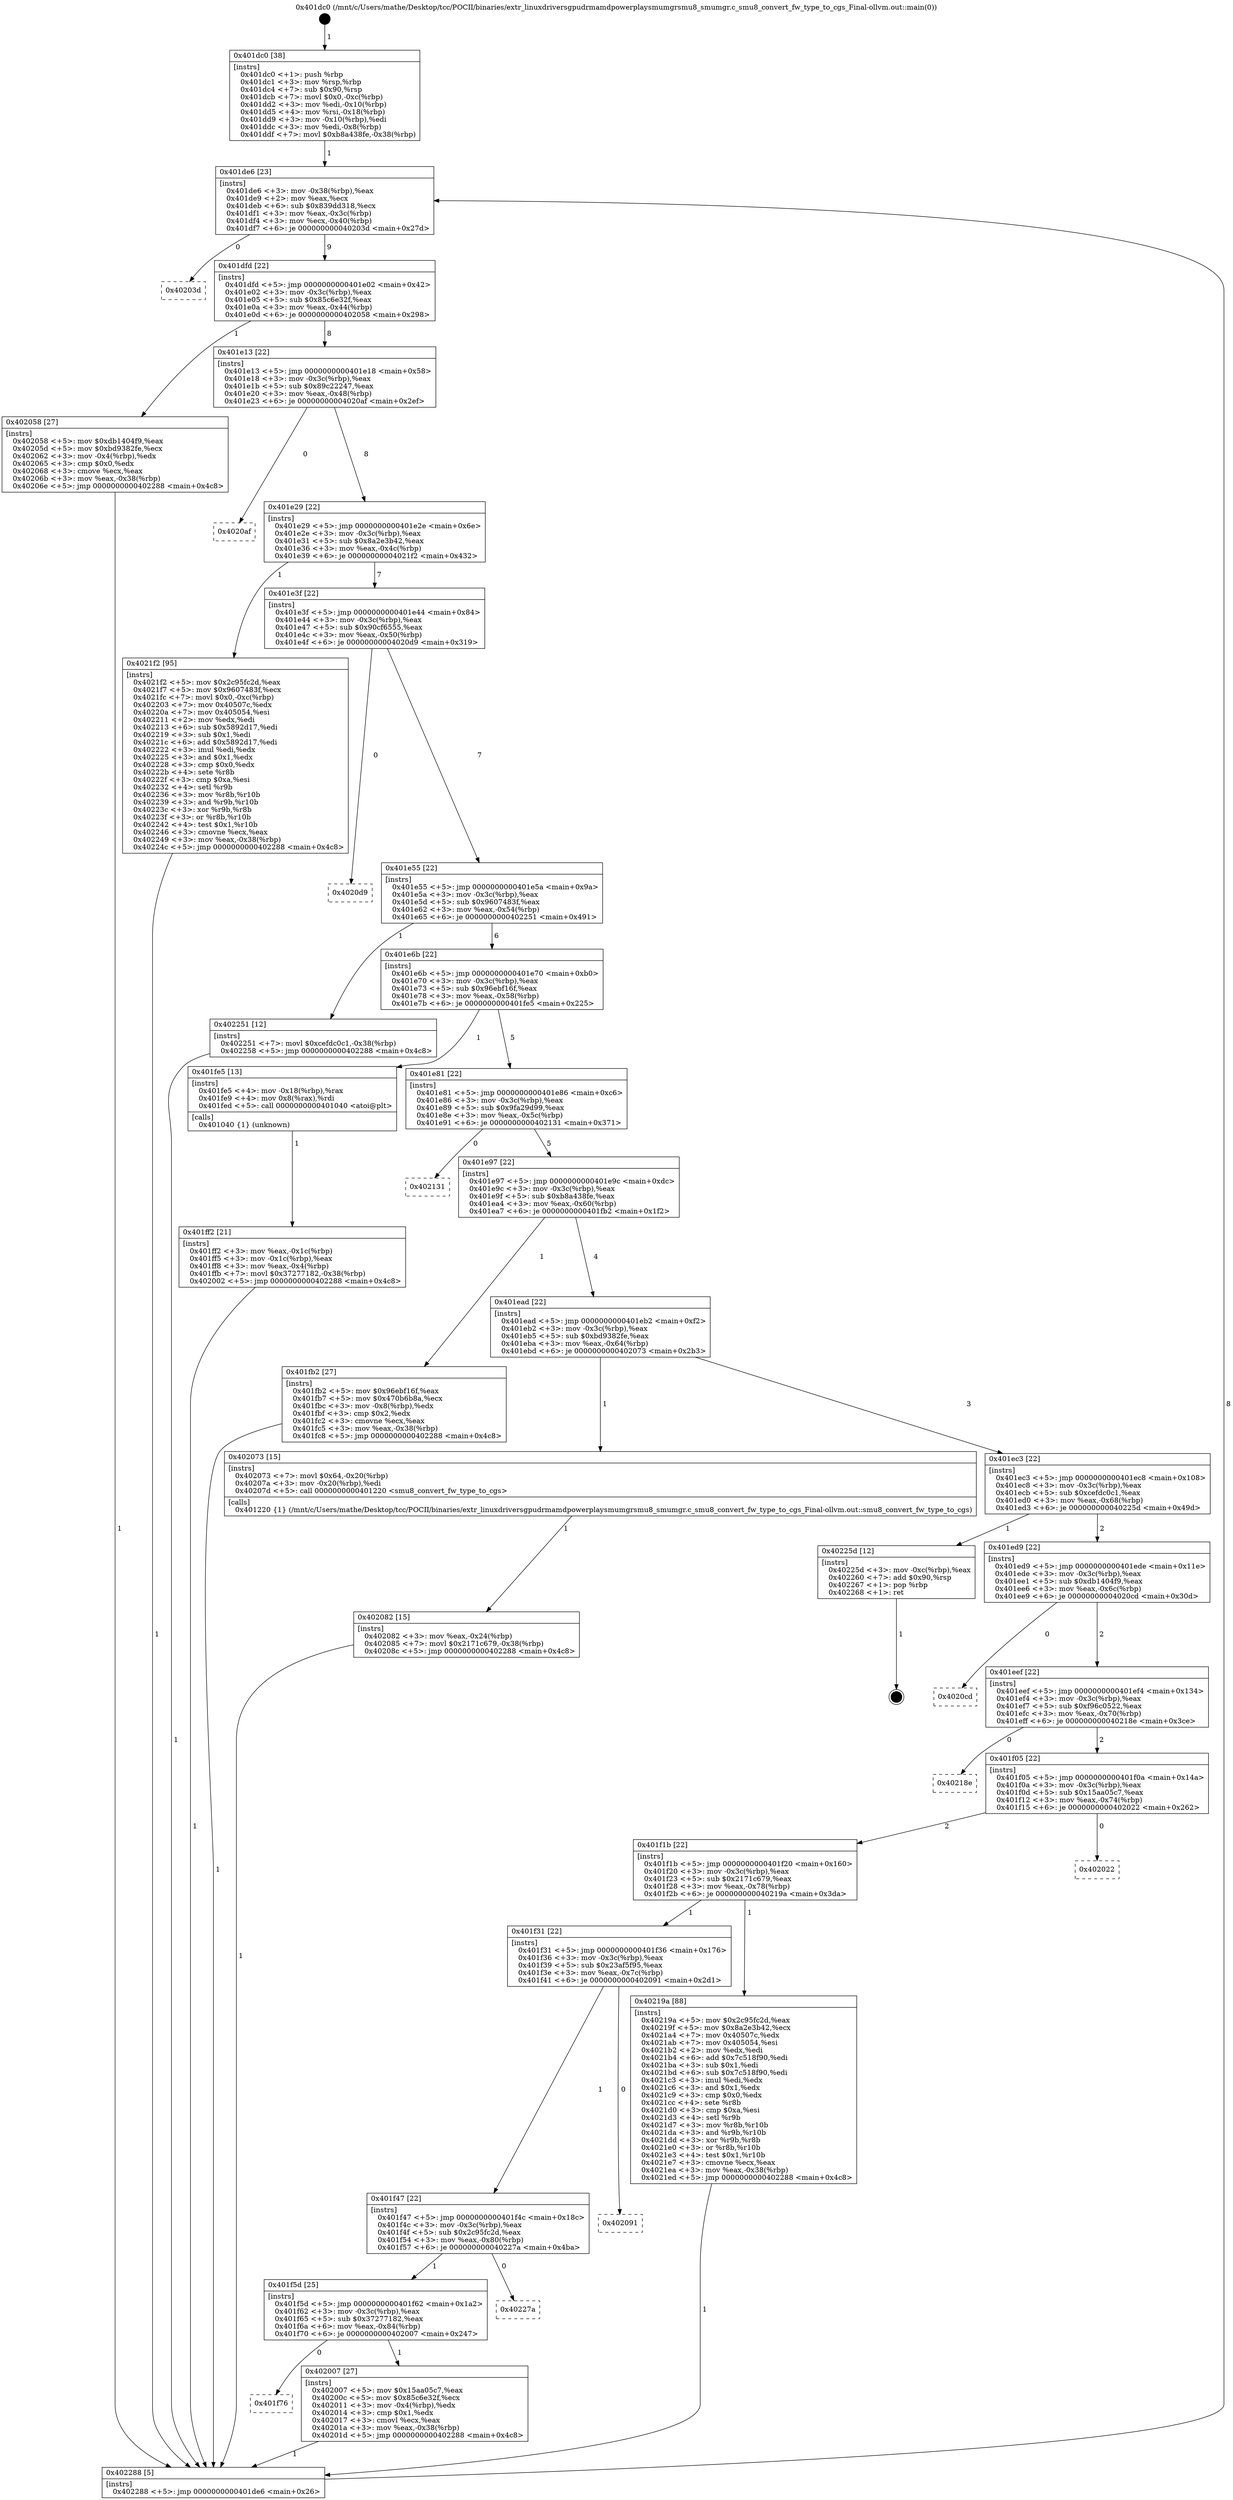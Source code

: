 digraph "0x401dc0" {
  label = "0x401dc0 (/mnt/c/Users/mathe/Desktop/tcc/POCII/binaries/extr_linuxdriversgpudrmamdpowerplaysmumgrsmu8_smumgr.c_smu8_convert_fw_type_to_cgs_Final-ollvm.out::main(0))"
  labelloc = "t"
  node[shape=record]

  Entry [label="",width=0.3,height=0.3,shape=circle,fillcolor=black,style=filled]
  "0x401de6" [label="{
     0x401de6 [23]\l
     | [instrs]\l
     &nbsp;&nbsp;0x401de6 \<+3\>: mov -0x38(%rbp),%eax\l
     &nbsp;&nbsp;0x401de9 \<+2\>: mov %eax,%ecx\l
     &nbsp;&nbsp;0x401deb \<+6\>: sub $0x839dd318,%ecx\l
     &nbsp;&nbsp;0x401df1 \<+3\>: mov %eax,-0x3c(%rbp)\l
     &nbsp;&nbsp;0x401df4 \<+3\>: mov %ecx,-0x40(%rbp)\l
     &nbsp;&nbsp;0x401df7 \<+6\>: je 000000000040203d \<main+0x27d\>\l
  }"]
  "0x40203d" [label="{
     0x40203d\l
  }", style=dashed]
  "0x401dfd" [label="{
     0x401dfd [22]\l
     | [instrs]\l
     &nbsp;&nbsp;0x401dfd \<+5\>: jmp 0000000000401e02 \<main+0x42\>\l
     &nbsp;&nbsp;0x401e02 \<+3\>: mov -0x3c(%rbp),%eax\l
     &nbsp;&nbsp;0x401e05 \<+5\>: sub $0x85c6e32f,%eax\l
     &nbsp;&nbsp;0x401e0a \<+3\>: mov %eax,-0x44(%rbp)\l
     &nbsp;&nbsp;0x401e0d \<+6\>: je 0000000000402058 \<main+0x298\>\l
  }"]
  Exit [label="",width=0.3,height=0.3,shape=circle,fillcolor=black,style=filled,peripheries=2]
  "0x402058" [label="{
     0x402058 [27]\l
     | [instrs]\l
     &nbsp;&nbsp;0x402058 \<+5\>: mov $0xdb1404f9,%eax\l
     &nbsp;&nbsp;0x40205d \<+5\>: mov $0xbd9382fe,%ecx\l
     &nbsp;&nbsp;0x402062 \<+3\>: mov -0x4(%rbp),%edx\l
     &nbsp;&nbsp;0x402065 \<+3\>: cmp $0x0,%edx\l
     &nbsp;&nbsp;0x402068 \<+3\>: cmove %ecx,%eax\l
     &nbsp;&nbsp;0x40206b \<+3\>: mov %eax,-0x38(%rbp)\l
     &nbsp;&nbsp;0x40206e \<+5\>: jmp 0000000000402288 \<main+0x4c8\>\l
  }"]
  "0x401e13" [label="{
     0x401e13 [22]\l
     | [instrs]\l
     &nbsp;&nbsp;0x401e13 \<+5\>: jmp 0000000000401e18 \<main+0x58\>\l
     &nbsp;&nbsp;0x401e18 \<+3\>: mov -0x3c(%rbp),%eax\l
     &nbsp;&nbsp;0x401e1b \<+5\>: sub $0x89c22247,%eax\l
     &nbsp;&nbsp;0x401e20 \<+3\>: mov %eax,-0x48(%rbp)\l
     &nbsp;&nbsp;0x401e23 \<+6\>: je 00000000004020af \<main+0x2ef\>\l
  }"]
  "0x402082" [label="{
     0x402082 [15]\l
     | [instrs]\l
     &nbsp;&nbsp;0x402082 \<+3\>: mov %eax,-0x24(%rbp)\l
     &nbsp;&nbsp;0x402085 \<+7\>: movl $0x2171c679,-0x38(%rbp)\l
     &nbsp;&nbsp;0x40208c \<+5\>: jmp 0000000000402288 \<main+0x4c8\>\l
  }"]
  "0x4020af" [label="{
     0x4020af\l
  }", style=dashed]
  "0x401e29" [label="{
     0x401e29 [22]\l
     | [instrs]\l
     &nbsp;&nbsp;0x401e29 \<+5\>: jmp 0000000000401e2e \<main+0x6e\>\l
     &nbsp;&nbsp;0x401e2e \<+3\>: mov -0x3c(%rbp),%eax\l
     &nbsp;&nbsp;0x401e31 \<+5\>: sub $0x8a2e3b42,%eax\l
     &nbsp;&nbsp;0x401e36 \<+3\>: mov %eax,-0x4c(%rbp)\l
     &nbsp;&nbsp;0x401e39 \<+6\>: je 00000000004021f2 \<main+0x432\>\l
  }"]
  "0x401f76" [label="{
     0x401f76\l
  }", style=dashed]
  "0x4021f2" [label="{
     0x4021f2 [95]\l
     | [instrs]\l
     &nbsp;&nbsp;0x4021f2 \<+5\>: mov $0x2c95fc2d,%eax\l
     &nbsp;&nbsp;0x4021f7 \<+5\>: mov $0x9607483f,%ecx\l
     &nbsp;&nbsp;0x4021fc \<+7\>: movl $0x0,-0xc(%rbp)\l
     &nbsp;&nbsp;0x402203 \<+7\>: mov 0x40507c,%edx\l
     &nbsp;&nbsp;0x40220a \<+7\>: mov 0x405054,%esi\l
     &nbsp;&nbsp;0x402211 \<+2\>: mov %edx,%edi\l
     &nbsp;&nbsp;0x402213 \<+6\>: sub $0x5892d17,%edi\l
     &nbsp;&nbsp;0x402219 \<+3\>: sub $0x1,%edi\l
     &nbsp;&nbsp;0x40221c \<+6\>: add $0x5892d17,%edi\l
     &nbsp;&nbsp;0x402222 \<+3\>: imul %edi,%edx\l
     &nbsp;&nbsp;0x402225 \<+3\>: and $0x1,%edx\l
     &nbsp;&nbsp;0x402228 \<+3\>: cmp $0x0,%edx\l
     &nbsp;&nbsp;0x40222b \<+4\>: sete %r8b\l
     &nbsp;&nbsp;0x40222f \<+3\>: cmp $0xa,%esi\l
     &nbsp;&nbsp;0x402232 \<+4\>: setl %r9b\l
     &nbsp;&nbsp;0x402236 \<+3\>: mov %r8b,%r10b\l
     &nbsp;&nbsp;0x402239 \<+3\>: and %r9b,%r10b\l
     &nbsp;&nbsp;0x40223c \<+3\>: xor %r9b,%r8b\l
     &nbsp;&nbsp;0x40223f \<+3\>: or %r8b,%r10b\l
     &nbsp;&nbsp;0x402242 \<+4\>: test $0x1,%r10b\l
     &nbsp;&nbsp;0x402246 \<+3\>: cmovne %ecx,%eax\l
     &nbsp;&nbsp;0x402249 \<+3\>: mov %eax,-0x38(%rbp)\l
     &nbsp;&nbsp;0x40224c \<+5\>: jmp 0000000000402288 \<main+0x4c8\>\l
  }"]
  "0x401e3f" [label="{
     0x401e3f [22]\l
     | [instrs]\l
     &nbsp;&nbsp;0x401e3f \<+5\>: jmp 0000000000401e44 \<main+0x84\>\l
     &nbsp;&nbsp;0x401e44 \<+3\>: mov -0x3c(%rbp),%eax\l
     &nbsp;&nbsp;0x401e47 \<+5\>: sub $0x90cf6555,%eax\l
     &nbsp;&nbsp;0x401e4c \<+3\>: mov %eax,-0x50(%rbp)\l
     &nbsp;&nbsp;0x401e4f \<+6\>: je 00000000004020d9 \<main+0x319\>\l
  }"]
  "0x402007" [label="{
     0x402007 [27]\l
     | [instrs]\l
     &nbsp;&nbsp;0x402007 \<+5\>: mov $0x15aa05c7,%eax\l
     &nbsp;&nbsp;0x40200c \<+5\>: mov $0x85c6e32f,%ecx\l
     &nbsp;&nbsp;0x402011 \<+3\>: mov -0x4(%rbp),%edx\l
     &nbsp;&nbsp;0x402014 \<+3\>: cmp $0x1,%edx\l
     &nbsp;&nbsp;0x402017 \<+3\>: cmovl %ecx,%eax\l
     &nbsp;&nbsp;0x40201a \<+3\>: mov %eax,-0x38(%rbp)\l
     &nbsp;&nbsp;0x40201d \<+5\>: jmp 0000000000402288 \<main+0x4c8\>\l
  }"]
  "0x4020d9" [label="{
     0x4020d9\l
  }", style=dashed]
  "0x401e55" [label="{
     0x401e55 [22]\l
     | [instrs]\l
     &nbsp;&nbsp;0x401e55 \<+5\>: jmp 0000000000401e5a \<main+0x9a\>\l
     &nbsp;&nbsp;0x401e5a \<+3\>: mov -0x3c(%rbp),%eax\l
     &nbsp;&nbsp;0x401e5d \<+5\>: sub $0x9607483f,%eax\l
     &nbsp;&nbsp;0x401e62 \<+3\>: mov %eax,-0x54(%rbp)\l
     &nbsp;&nbsp;0x401e65 \<+6\>: je 0000000000402251 \<main+0x491\>\l
  }"]
  "0x401f5d" [label="{
     0x401f5d [25]\l
     | [instrs]\l
     &nbsp;&nbsp;0x401f5d \<+5\>: jmp 0000000000401f62 \<main+0x1a2\>\l
     &nbsp;&nbsp;0x401f62 \<+3\>: mov -0x3c(%rbp),%eax\l
     &nbsp;&nbsp;0x401f65 \<+5\>: sub $0x37277182,%eax\l
     &nbsp;&nbsp;0x401f6a \<+6\>: mov %eax,-0x84(%rbp)\l
     &nbsp;&nbsp;0x401f70 \<+6\>: je 0000000000402007 \<main+0x247\>\l
  }"]
  "0x402251" [label="{
     0x402251 [12]\l
     | [instrs]\l
     &nbsp;&nbsp;0x402251 \<+7\>: movl $0xcefdc0c1,-0x38(%rbp)\l
     &nbsp;&nbsp;0x402258 \<+5\>: jmp 0000000000402288 \<main+0x4c8\>\l
  }"]
  "0x401e6b" [label="{
     0x401e6b [22]\l
     | [instrs]\l
     &nbsp;&nbsp;0x401e6b \<+5\>: jmp 0000000000401e70 \<main+0xb0\>\l
     &nbsp;&nbsp;0x401e70 \<+3\>: mov -0x3c(%rbp),%eax\l
     &nbsp;&nbsp;0x401e73 \<+5\>: sub $0x96ebf16f,%eax\l
     &nbsp;&nbsp;0x401e78 \<+3\>: mov %eax,-0x58(%rbp)\l
     &nbsp;&nbsp;0x401e7b \<+6\>: je 0000000000401fe5 \<main+0x225\>\l
  }"]
  "0x40227a" [label="{
     0x40227a\l
  }", style=dashed]
  "0x401fe5" [label="{
     0x401fe5 [13]\l
     | [instrs]\l
     &nbsp;&nbsp;0x401fe5 \<+4\>: mov -0x18(%rbp),%rax\l
     &nbsp;&nbsp;0x401fe9 \<+4\>: mov 0x8(%rax),%rdi\l
     &nbsp;&nbsp;0x401fed \<+5\>: call 0000000000401040 \<atoi@plt\>\l
     | [calls]\l
     &nbsp;&nbsp;0x401040 \{1\} (unknown)\l
  }"]
  "0x401e81" [label="{
     0x401e81 [22]\l
     | [instrs]\l
     &nbsp;&nbsp;0x401e81 \<+5\>: jmp 0000000000401e86 \<main+0xc6\>\l
     &nbsp;&nbsp;0x401e86 \<+3\>: mov -0x3c(%rbp),%eax\l
     &nbsp;&nbsp;0x401e89 \<+5\>: sub $0x9fa29d99,%eax\l
     &nbsp;&nbsp;0x401e8e \<+3\>: mov %eax,-0x5c(%rbp)\l
     &nbsp;&nbsp;0x401e91 \<+6\>: je 0000000000402131 \<main+0x371\>\l
  }"]
  "0x401f47" [label="{
     0x401f47 [22]\l
     | [instrs]\l
     &nbsp;&nbsp;0x401f47 \<+5\>: jmp 0000000000401f4c \<main+0x18c\>\l
     &nbsp;&nbsp;0x401f4c \<+3\>: mov -0x3c(%rbp),%eax\l
     &nbsp;&nbsp;0x401f4f \<+5\>: sub $0x2c95fc2d,%eax\l
     &nbsp;&nbsp;0x401f54 \<+3\>: mov %eax,-0x80(%rbp)\l
     &nbsp;&nbsp;0x401f57 \<+6\>: je 000000000040227a \<main+0x4ba\>\l
  }"]
  "0x402131" [label="{
     0x402131\l
  }", style=dashed]
  "0x401e97" [label="{
     0x401e97 [22]\l
     | [instrs]\l
     &nbsp;&nbsp;0x401e97 \<+5\>: jmp 0000000000401e9c \<main+0xdc\>\l
     &nbsp;&nbsp;0x401e9c \<+3\>: mov -0x3c(%rbp),%eax\l
     &nbsp;&nbsp;0x401e9f \<+5\>: sub $0xb8a438fe,%eax\l
     &nbsp;&nbsp;0x401ea4 \<+3\>: mov %eax,-0x60(%rbp)\l
     &nbsp;&nbsp;0x401ea7 \<+6\>: je 0000000000401fb2 \<main+0x1f2\>\l
  }"]
  "0x402091" [label="{
     0x402091\l
  }", style=dashed]
  "0x401fb2" [label="{
     0x401fb2 [27]\l
     | [instrs]\l
     &nbsp;&nbsp;0x401fb2 \<+5\>: mov $0x96ebf16f,%eax\l
     &nbsp;&nbsp;0x401fb7 \<+5\>: mov $0x470b6b8a,%ecx\l
     &nbsp;&nbsp;0x401fbc \<+3\>: mov -0x8(%rbp),%edx\l
     &nbsp;&nbsp;0x401fbf \<+3\>: cmp $0x2,%edx\l
     &nbsp;&nbsp;0x401fc2 \<+3\>: cmovne %ecx,%eax\l
     &nbsp;&nbsp;0x401fc5 \<+3\>: mov %eax,-0x38(%rbp)\l
     &nbsp;&nbsp;0x401fc8 \<+5\>: jmp 0000000000402288 \<main+0x4c8\>\l
  }"]
  "0x401ead" [label="{
     0x401ead [22]\l
     | [instrs]\l
     &nbsp;&nbsp;0x401ead \<+5\>: jmp 0000000000401eb2 \<main+0xf2\>\l
     &nbsp;&nbsp;0x401eb2 \<+3\>: mov -0x3c(%rbp),%eax\l
     &nbsp;&nbsp;0x401eb5 \<+5\>: sub $0xbd9382fe,%eax\l
     &nbsp;&nbsp;0x401eba \<+3\>: mov %eax,-0x64(%rbp)\l
     &nbsp;&nbsp;0x401ebd \<+6\>: je 0000000000402073 \<main+0x2b3\>\l
  }"]
  "0x402288" [label="{
     0x402288 [5]\l
     | [instrs]\l
     &nbsp;&nbsp;0x402288 \<+5\>: jmp 0000000000401de6 \<main+0x26\>\l
  }"]
  "0x401dc0" [label="{
     0x401dc0 [38]\l
     | [instrs]\l
     &nbsp;&nbsp;0x401dc0 \<+1\>: push %rbp\l
     &nbsp;&nbsp;0x401dc1 \<+3\>: mov %rsp,%rbp\l
     &nbsp;&nbsp;0x401dc4 \<+7\>: sub $0x90,%rsp\l
     &nbsp;&nbsp;0x401dcb \<+7\>: movl $0x0,-0xc(%rbp)\l
     &nbsp;&nbsp;0x401dd2 \<+3\>: mov %edi,-0x10(%rbp)\l
     &nbsp;&nbsp;0x401dd5 \<+4\>: mov %rsi,-0x18(%rbp)\l
     &nbsp;&nbsp;0x401dd9 \<+3\>: mov -0x10(%rbp),%edi\l
     &nbsp;&nbsp;0x401ddc \<+3\>: mov %edi,-0x8(%rbp)\l
     &nbsp;&nbsp;0x401ddf \<+7\>: movl $0xb8a438fe,-0x38(%rbp)\l
  }"]
  "0x401ff2" [label="{
     0x401ff2 [21]\l
     | [instrs]\l
     &nbsp;&nbsp;0x401ff2 \<+3\>: mov %eax,-0x1c(%rbp)\l
     &nbsp;&nbsp;0x401ff5 \<+3\>: mov -0x1c(%rbp),%eax\l
     &nbsp;&nbsp;0x401ff8 \<+3\>: mov %eax,-0x4(%rbp)\l
     &nbsp;&nbsp;0x401ffb \<+7\>: movl $0x37277182,-0x38(%rbp)\l
     &nbsp;&nbsp;0x402002 \<+5\>: jmp 0000000000402288 \<main+0x4c8\>\l
  }"]
  "0x401f31" [label="{
     0x401f31 [22]\l
     | [instrs]\l
     &nbsp;&nbsp;0x401f31 \<+5\>: jmp 0000000000401f36 \<main+0x176\>\l
     &nbsp;&nbsp;0x401f36 \<+3\>: mov -0x3c(%rbp),%eax\l
     &nbsp;&nbsp;0x401f39 \<+5\>: sub $0x23af5f95,%eax\l
     &nbsp;&nbsp;0x401f3e \<+3\>: mov %eax,-0x7c(%rbp)\l
     &nbsp;&nbsp;0x401f41 \<+6\>: je 0000000000402091 \<main+0x2d1\>\l
  }"]
  "0x402073" [label="{
     0x402073 [15]\l
     | [instrs]\l
     &nbsp;&nbsp;0x402073 \<+7\>: movl $0x64,-0x20(%rbp)\l
     &nbsp;&nbsp;0x40207a \<+3\>: mov -0x20(%rbp),%edi\l
     &nbsp;&nbsp;0x40207d \<+5\>: call 0000000000401220 \<smu8_convert_fw_type_to_cgs\>\l
     | [calls]\l
     &nbsp;&nbsp;0x401220 \{1\} (/mnt/c/Users/mathe/Desktop/tcc/POCII/binaries/extr_linuxdriversgpudrmamdpowerplaysmumgrsmu8_smumgr.c_smu8_convert_fw_type_to_cgs_Final-ollvm.out::smu8_convert_fw_type_to_cgs)\l
  }"]
  "0x401ec3" [label="{
     0x401ec3 [22]\l
     | [instrs]\l
     &nbsp;&nbsp;0x401ec3 \<+5\>: jmp 0000000000401ec8 \<main+0x108\>\l
     &nbsp;&nbsp;0x401ec8 \<+3\>: mov -0x3c(%rbp),%eax\l
     &nbsp;&nbsp;0x401ecb \<+5\>: sub $0xcefdc0c1,%eax\l
     &nbsp;&nbsp;0x401ed0 \<+3\>: mov %eax,-0x68(%rbp)\l
     &nbsp;&nbsp;0x401ed3 \<+6\>: je 000000000040225d \<main+0x49d\>\l
  }"]
  "0x40219a" [label="{
     0x40219a [88]\l
     | [instrs]\l
     &nbsp;&nbsp;0x40219a \<+5\>: mov $0x2c95fc2d,%eax\l
     &nbsp;&nbsp;0x40219f \<+5\>: mov $0x8a2e3b42,%ecx\l
     &nbsp;&nbsp;0x4021a4 \<+7\>: mov 0x40507c,%edx\l
     &nbsp;&nbsp;0x4021ab \<+7\>: mov 0x405054,%esi\l
     &nbsp;&nbsp;0x4021b2 \<+2\>: mov %edx,%edi\l
     &nbsp;&nbsp;0x4021b4 \<+6\>: add $0x7c518f90,%edi\l
     &nbsp;&nbsp;0x4021ba \<+3\>: sub $0x1,%edi\l
     &nbsp;&nbsp;0x4021bd \<+6\>: sub $0x7c518f90,%edi\l
     &nbsp;&nbsp;0x4021c3 \<+3\>: imul %edi,%edx\l
     &nbsp;&nbsp;0x4021c6 \<+3\>: and $0x1,%edx\l
     &nbsp;&nbsp;0x4021c9 \<+3\>: cmp $0x0,%edx\l
     &nbsp;&nbsp;0x4021cc \<+4\>: sete %r8b\l
     &nbsp;&nbsp;0x4021d0 \<+3\>: cmp $0xa,%esi\l
     &nbsp;&nbsp;0x4021d3 \<+4\>: setl %r9b\l
     &nbsp;&nbsp;0x4021d7 \<+3\>: mov %r8b,%r10b\l
     &nbsp;&nbsp;0x4021da \<+3\>: and %r9b,%r10b\l
     &nbsp;&nbsp;0x4021dd \<+3\>: xor %r9b,%r8b\l
     &nbsp;&nbsp;0x4021e0 \<+3\>: or %r8b,%r10b\l
     &nbsp;&nbsp;0x4021e3 \<+4\>: test $0x1,%r10b\l
     &nbsp;&nbsp;0x4021e7 \<+3\>: cmovne %ecx,%eax\l
     &nbsp;&nbsp;0x4021ea \<+3\>: mov %eax,-0x38(%rbp)\l
     &nbsp;&nbsp;0x4021ed \<+5\>: jmp 0000000000402288 \<main+0x4c8\>\l
  }"]
  "0x40225d" [label="{
     0x40225d [12]\l
     | [instrs]\l
     &nbsp;&nbsp;0x40225d \<+3\>: mov -0xc(%rbp),%eax\l
     &nbsp;&nbsp;0x402260 \<+7\>: add $0x90,%rsp\l
     &nbsp;&nbsp;0x402267 \<+1\>: pop %rbp\l
     &nbsp;&nbsp;0x402268 \<+1\>: ret\l
  }"]
  "0x401ed9" [label="{
     0x401ed9 [22]\l
     | [instrs]\l
     &nbsp;&nbsp;0x401ed9 \<+5\>: jmp 0000000000401ede \<main+0x11e\>\l
     &nbsp;&nbsp;0x401ede \<+3\>: mov -0x3c(%rbp),%eax\l
     &nbsp;&nbsp;0x401ee1 \<+5\>: sub $0xdb1404f9,%eax\l
     &nbsp;&nbsp;0x401ee6 \<+3\>: mov %eax,-0x6c(%rbp)\l
     &nbsp;&nbsp;0x401ee9 \<+6\>: je 00000000004020cd \<main+0x30d\>\l
  }"]
  "0x401f1b" [label="{
     0x401f1b [22]\l
     | [instrs]\l
     &nbsp;&nbsp;0x401f1b \<+5\>: jmp 0000000000401f20 \<main+0x160\>\l
     &nbsp;&nbsp;0x401f20 \<+3\>: mov -0x3c(%rbp),%eax\l
     &nbsp;&nbsp;0x401f23 \<+5\>: sub $0x2171c679,%eax\l
     &nbsp;&nbsp;0x401f28 \<+3\>: mov %eax,-0x78(%rbp)\l
     &nbsp;&nbsp;0x401f2b \<+6\>: je 000000000040219a \<main+0x3da\>\l
  }"]
  "0x4020cd" [label="{
     0x4020cd\l
  }", style=dashed]
  "0x401eef" [label="{
     0x401eef [22]\l
     | [instrs]\l
     &nbsp;&nbsp;0x401eef \<+5\>: jmp 0000000000401ef4 \<main+0x134\>\l
     &nbsp;&nbsp;0x401ef4 \<+3\>: mov -0x3c(%rbp),%eax\l
     &nbsp;&nbsp;0x401ef7 \<+5\>: sub $0xf96c0522,%eax\l
     &nbsp;&nbsp;0x401efc \<+3\>: mov %eax,-0x70(%rbp)\l
     &nbsp;&nbsp;0x401eff \<+6\>: je 000000000040218e \<main+0x3ce\>\l
  }"]
  "0x402022" [label="{
     0x402022\l
  }", style=dashed]
  "0x40218e" [label="{
     0x40218e\l
  }", style=dashed]
  "0x401f05" [label="{
     0x401f05 [22]\l
     | [instrs]\l
     &nbsp;&nbsp;0x401f05 \<+5\>: jmp 0000000000401f0a \<main+0x14a\>\l
     &nbsp;&nbsp;0x401f0a \<+3\>: mov -0x3c(%rbp),%eax\l
     &nbsp;&nbsp;0x401f0d \<+5\>: sub $0x15aa05c7,%eax\l
     &nbsp;&nbsp;0x401f12 \<+3\>: mov %eax,-0x74(%rbp)\l
     &nbsp;&nbsp;0x401f15 \<+6\>: je 0000000000402022 \<main+0x262\>\l
  }"]
  Entry -> "0x401dc0" [label=" 1"]
  "0x401de6" -> "0x40203d" [label=" 0"]
  "0x401de6" -> "0x401dfd" [label=" 9"]
  "0x40225d" -> Exit [label=" 1"]
  "0x401dfd" -> "0x402058" [label=" 1"]
  "0x401dfd" -> "0x401e13" [label=" 8"]
  "0x402251" -> "0x402288" [label=" 1"]
  "0x401e13" -> "0x4020af" [label=" 0"]
  "0x401e13" -> "0x401e29" [label=" 8"]
  "0x4021f2" -> "0x402288" [label=" 1"]
  "0x401e29" -> "0x4021f2" [label=" 1"]
  "0x401e29" -> "0x401e3f" [label=" 7"]
  "0x40219a" -> "0x402288" [label=" 1"]
  "0x401e3f" -> "0x4020d9" [label=" 0"]
  "0x401e3f" -> "0x401e55" [label=" 7"]
  "0x402082" -> "0x402288" [label=" 1"]
  "0x401e55" -> "0x402251" [label=" 1"]
  "0x401e55" -> "0x401e6b" [label=" 6"]
  "0x402058" -> "0x402288" [label=" 1"]
  "0x401e6b" -> "0x401fe5" [label=" 1"]
  "0x401e6b" -> "0x401e81" [label=" 5"]
  "0x402007" -> "0x402288" [label=" 1"]
  "0x401e81" -> "0x402131" [label=" 0"]
  "0x401e81" -> "0x401e97" [label=" 5"]
  "0x401f5d" -> "0x402007" [label=" 1"]
  "0x401e97" -> "0x401fb2" [label=" 1"]
  "0x401e97" -> "0x401ead" [label=" 4"]
  "0x401fb2" -> "0x402288" [label=" 1"]
  "0x401dc0" -> "0x401de6" [label=" 1"]
  "0x402288" -> "0x401de6" [label=" 8"]
  "0x401fe5" -> "0x401ff2" [label=" 1"]
  "0x401ff2" -> "0x402288" [label=" 1"]
  "0x402073" -> "0x402082" [label=" 1"]
  "0x401ead" -> "0x402073" [label=" 1"]
  "0x401ead" -> "0x401ec3" [label=" 3"]
  "0x401f47" -> "0x40227a" [label=" 0"]
  "0x401ec3" -> "0x40225d" [label=" 1"]
  "0x401ec3" -> "0x401ed9" [label=" 2"]
  "0x401f5d" -> "0x401f76" [label=" 0"]
  "0x401ed9" -> "0x4020cd" [label=" 0"]
  "0x401ed9" -> "0x401eef" [label=" 2"]
  "0x401f31" -> "0x402091" [label=" 0"]
  "0x401eef" -> "0x40218e" [label=" 0"]
  "0x401eef" -> "0x401f05" [label=" 2"]
  "0x401f47" -> "0x401f5d" [label=" 1"]
  "0x401f05" -> "0x402022" [label=" 0"]
  "0x401f05" -> "0x401f1b" [label=" 2"]
  "0x401f31" -> "0x401f47" [label=" 1"]
  "0x401f1b" -> "0x40219a" [label=" 1"]
  "0x401f1b" -> "0x401f31" [label=" 1"]
}
